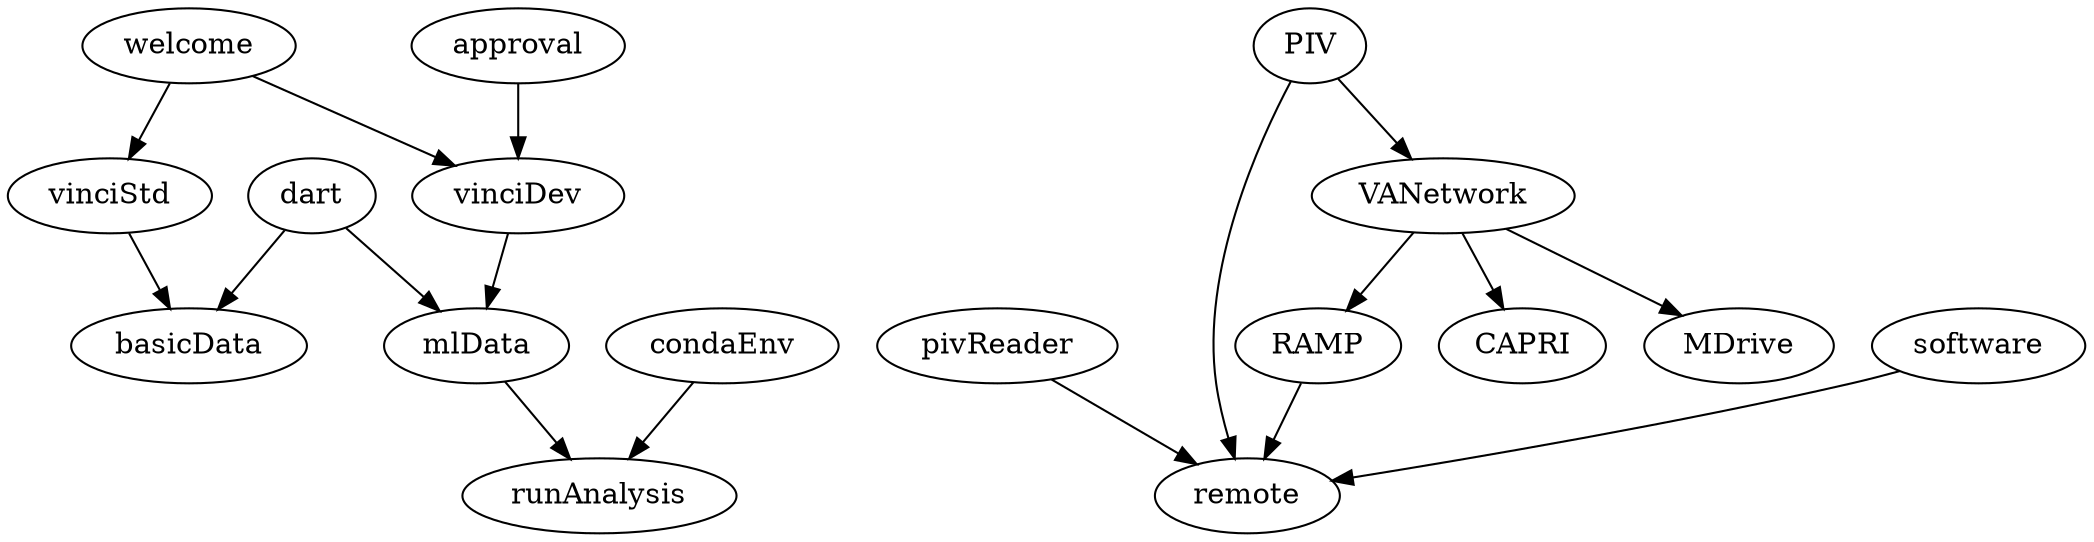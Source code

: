 digraph {

welcome -> vinciStd
welcome -> vinciDev
vinciStd -> basicData
approval -> vinciDev
vinciDev -> mlData
dart -> mlData
dart -> basicData

mlData -> runAnalysis
condaEnv -> runAnalysis

pivReader -> remote
RAMP -> remote
software -> remote

PIV -> VANetwork
PIV -> remote

VANetwork -> RAMP
VANetwork -> CAPRI
VANetwork -> MDrive

// nodex[label="Node\nLabel"]

}
